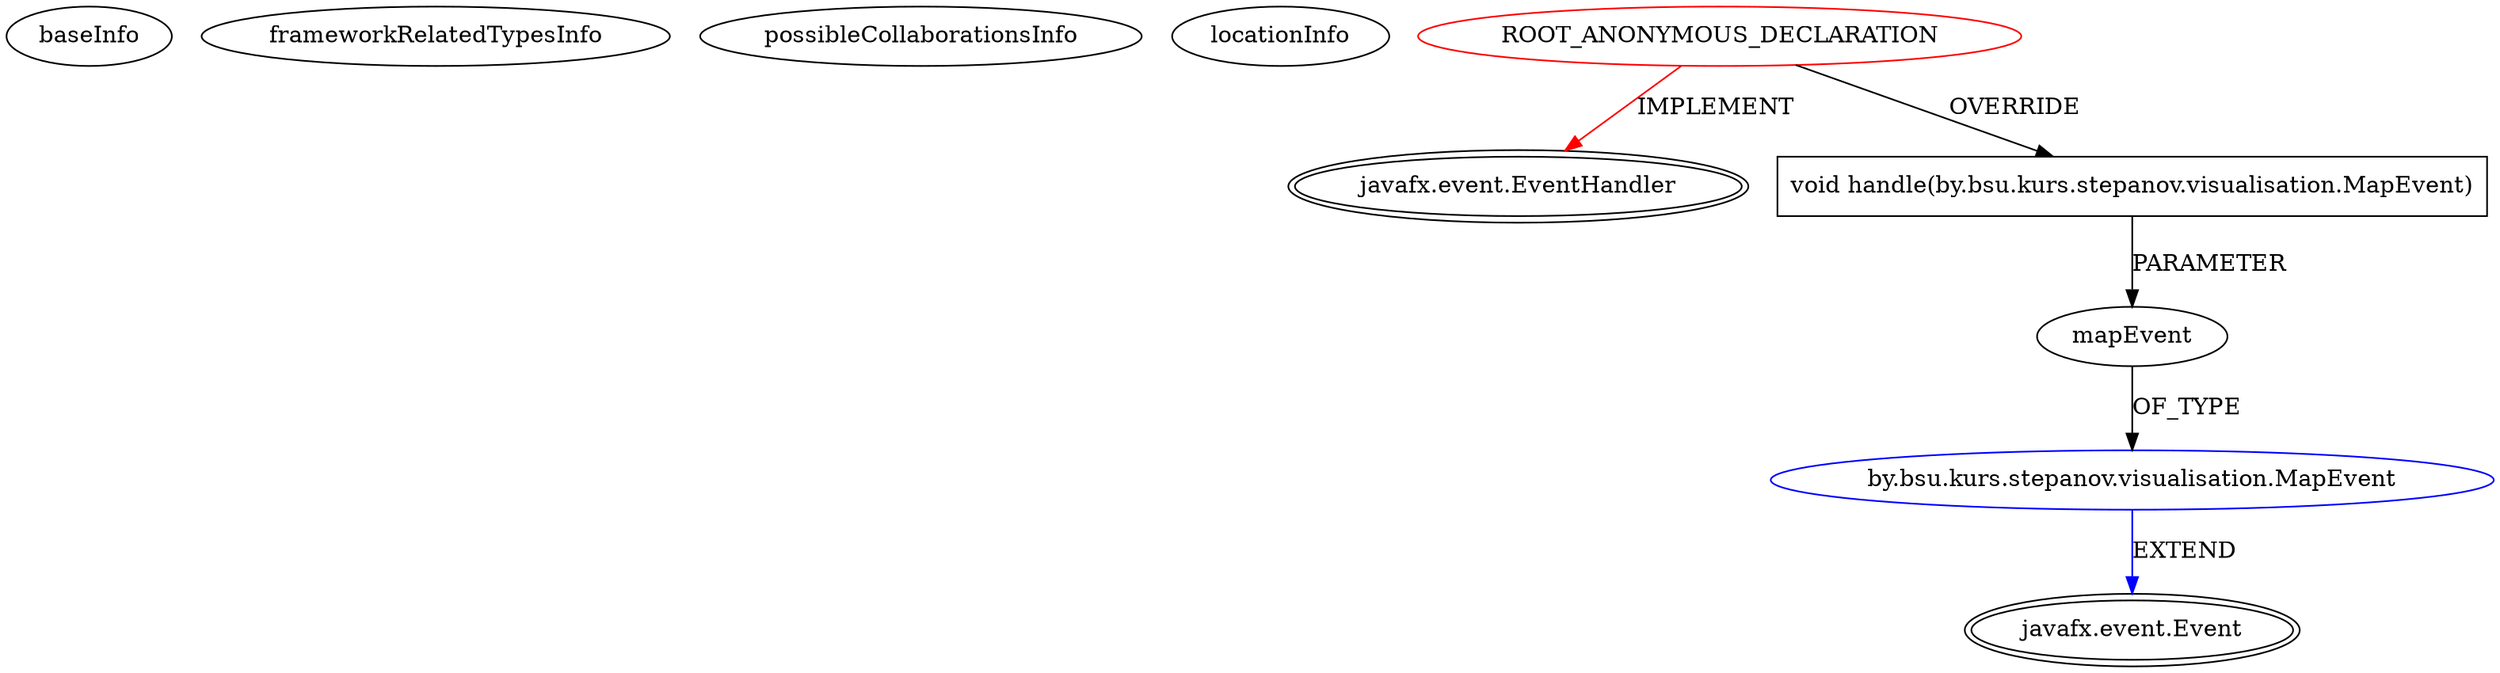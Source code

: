 digraph {
baseInfo[graphId=4298,category="extension_graph",isAnonymous=true,possibleRelation=true]
frameworkRelatedTypesInfo[0="javafx.event.EventHandler"]
possibleCollaborationsInfo[0="4298~OVERRIDING_METHOD_DECLARATION-PARAMETER_DECLARATION-~javafx.event.EventHandler ~javafx.event.Event ~true~false"]
locationInfo[projectName="stepanovdg-VisualJadeMotionModel",filePath="/stepanovdg-VisualJadeMotionModel/VisualJadeMotionModel-master/src/chernovick/Main.java",contextSignature="void start(javafx.stage.Stage)",graphId="4298"]
0[label="ROOT_ANONYMOUS_DECLARATION",vertexType="ROOT_ANONYMOUS_DECLARATION",isFrameworkType=false,color=red]
1[label="javafx.event.EventHandler",vertexType="FRAMEWORK_INTERFACE_TYPE",isFrameworkType=true,peripheries=2]
5[label="void handle(by.bsu.kurs.stepanov.visualisation.MapEvent)",vertexType="OVERRIDING_METHOD_DECLARATION",isFrameworkType=false,shape=box]
6[label="mapEvent",vertexType="PARAMETER_DECLARATION",isFrameworkType=false]
7[label="by.bsu.kurs.stepanov.visualisation.MapEvent",vertexType="REFERENCE_CLIENT_CLASS_DECLARATION",isFrameworkType=false,color=blue]
8[label="javafx.event.Event",vertexType="FRAMEWORK_CLASS_TYPE",isFrameworkType=true,peripheries=2]
0->1[label="IMPLEMENT",color=red]
0->5[label="OVERRIDE"]
7->8[label="EXTEND",color=blue]
6->7[label="OF_TYPE"]
5->6[label="PARAMETER"]
}
